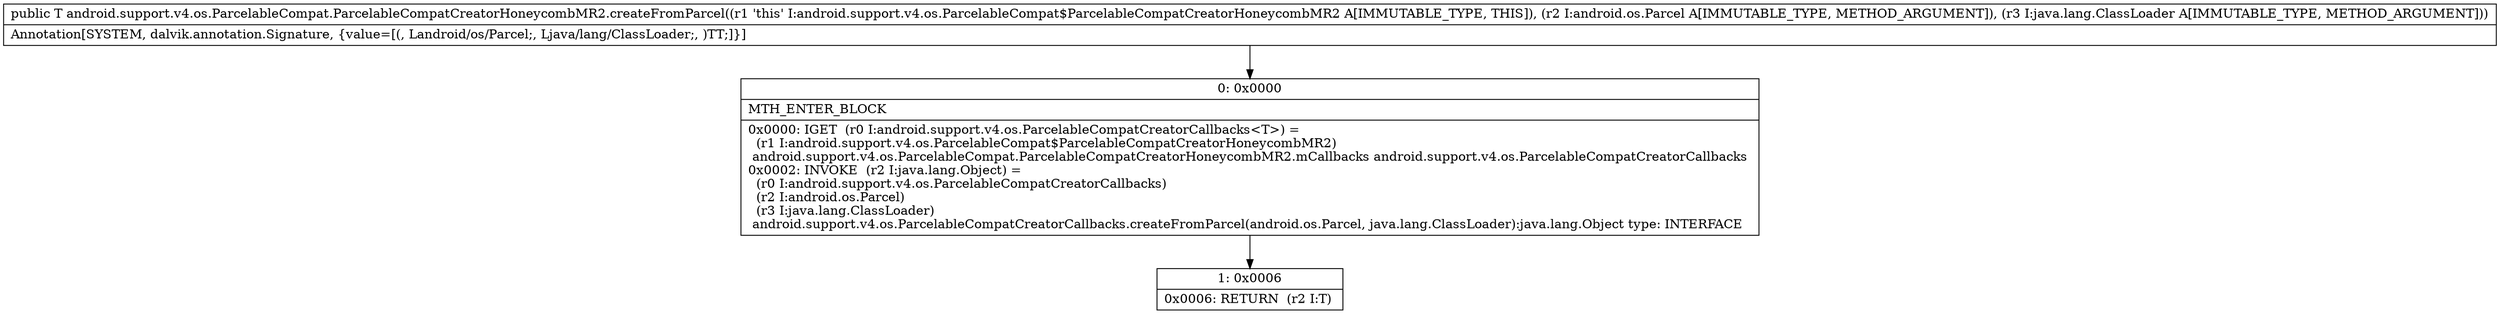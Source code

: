 digraph "CFG forandroid.support.v4.os.ParcelableCompat.ParcelableCompatCreatorHoneycombMR2.createFromParcel(Landroid\/os\/Parcel;Ljava\/lang\/ClassLoader;)Ljava\/lang\/Object;" {
Node_0 [shape=record,label="{0\:\ 0x0000|MTH_ENTER_BLOCK\l|0x0000: IGET  (r0 I:android.support.v4.os.ParcelableCompatCreatorCallbacks\<T\>) = \l  (r1 I:android.support.v4.os.ParcelableCompat$ParcelableCompatCreatorHoneycombMR2)\l android.support.v4.os.ParcelableCompat.ParcelableCompatCreatorHoneycombMR2.mCallbacks android.support.v4.os.ParcelableCompatCreatorCallbacks \l0x0002: INVOKE  (r2 I:java.lang.Object) = \l  (r0 I:android.support.v4.os.ParcelableCompatCreatorCallbacks)\l  (r2 I:android.os.Parcel)\l  (r3 I:java.lang.ClassLoader)\l android.support.v4.os.ParcelableCompatCreatorCallbacks.createFromParcel(android.os.Parcel, java.lang.ClassLoader):java.lang.Object type: INTERFACE \l}"];
Node_1 [shape=record,label="{1\:\ 0x0006|0x0006: RETURN  (r2 I:T) \l}"];
MethodNode[shape=record,label="{public T android.support.v4.os.ParcelableCompat.ParcelableCompatCreatorHoneycombMR2.createFromParcel((r1 'this' I:android.support.v4.os.ParcelableCompat$ParcelableCompatCreatorHoneycombMR2 A[IMMUTABLE_TYPE, THIS]), (r2 I:android.os.Parcel A[IMMUTABLE_TYPE, METHOD_ARGUMENT]), (r3 I:java.lang.ClassLoader A[IMMUTABLE_TYPE, METHOD_ARGUMENT]))  | Annotation[SYSTEM, dalvik.annotation.Signature, \{value=[(, Landroid\/os\/Parcel;, Ljava\/lang\/ClassLoader;, )TT;]\}]\l}"];
MethodNode -> Node_0;
Node_0 -> Node_1;
}

